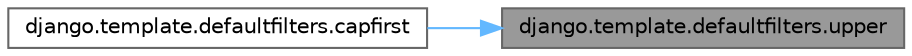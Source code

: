 digraph "django.template.defaultfilters.upper"
{
 // LATEX_PDF_SIZE
  bgcolor="transparent";
  edge [fontname=Helvetica,fontsize=10,labelfontname=Helvetica,labelfontsize=10];
  node [fontname=Helvetica,fontsize=10,shape=box,height=0.2,width=0.4];
  rankdir="RL";
  Node1 [id="Node000001",label="django.template.defaultfilters.upper",height=0.2,width=0.4,color="gray40", fillcolor="grey60", style="filled", fontcolor="black",tooltip=" "];
  Node1 -> Node2 [id="edge1_Node000001_Node000002",dir="back",color="steelblue1",style="solid",tooltip=" "];
  Node2 [id="Node000002",label="django.template.defaultfilters.capfirst",height=0.2,width=0.4,color="grey40", fillcolor="white", style="filled",URL="$namespacedjango_1_1template_1_1defaultfilters.html#af6011d4a6133e13894f462dc72df69be",tooltip=" "];
}
